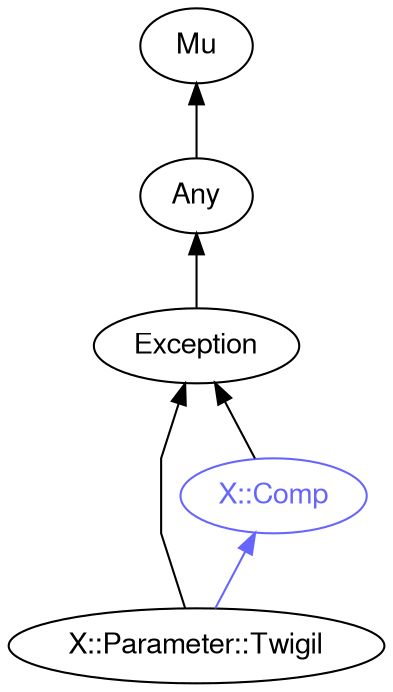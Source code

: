 digraph "perl6-type-graph" {
    rankdir=BT;
    splines=polyline;
    overlap=false; 
    // Types
    "X::Parameter::Twigil" [color="#000000", fontcolor="#000000", href="/type/X::Parameter::Twigil", fontname="FreeSans"];
    "Mu" [color="#000000", fontcolor="#000000", href="/type/Mu", fontname="FreeSans"];
    "Any" [color="#000000", fontcolor="#000000", href="/type/Any", fontname="FreeSans"];
    "Exception" [color="#000000", fontcolor="#000000", href="/type/Exception", fontname="FreeSans"];
    "X::Comp" [color="#6666FF", fontcolor="#6666FF", href="/type/X::Comp", fontname="FreeSans"];

    // Superclasses
    "X::Parameter::Twigil" -> "Exception" [color="#000000"];
    "Any" -> "Mu" [color="#000000"];
    "Exception" -> "Any" [color="#000000"];
    "X::Comp" -> "Exception" [color="#000000"];

    // Roles
    "X::Parameter::Twigil" -> "X::Comp" [color="#6666FF"];
}
